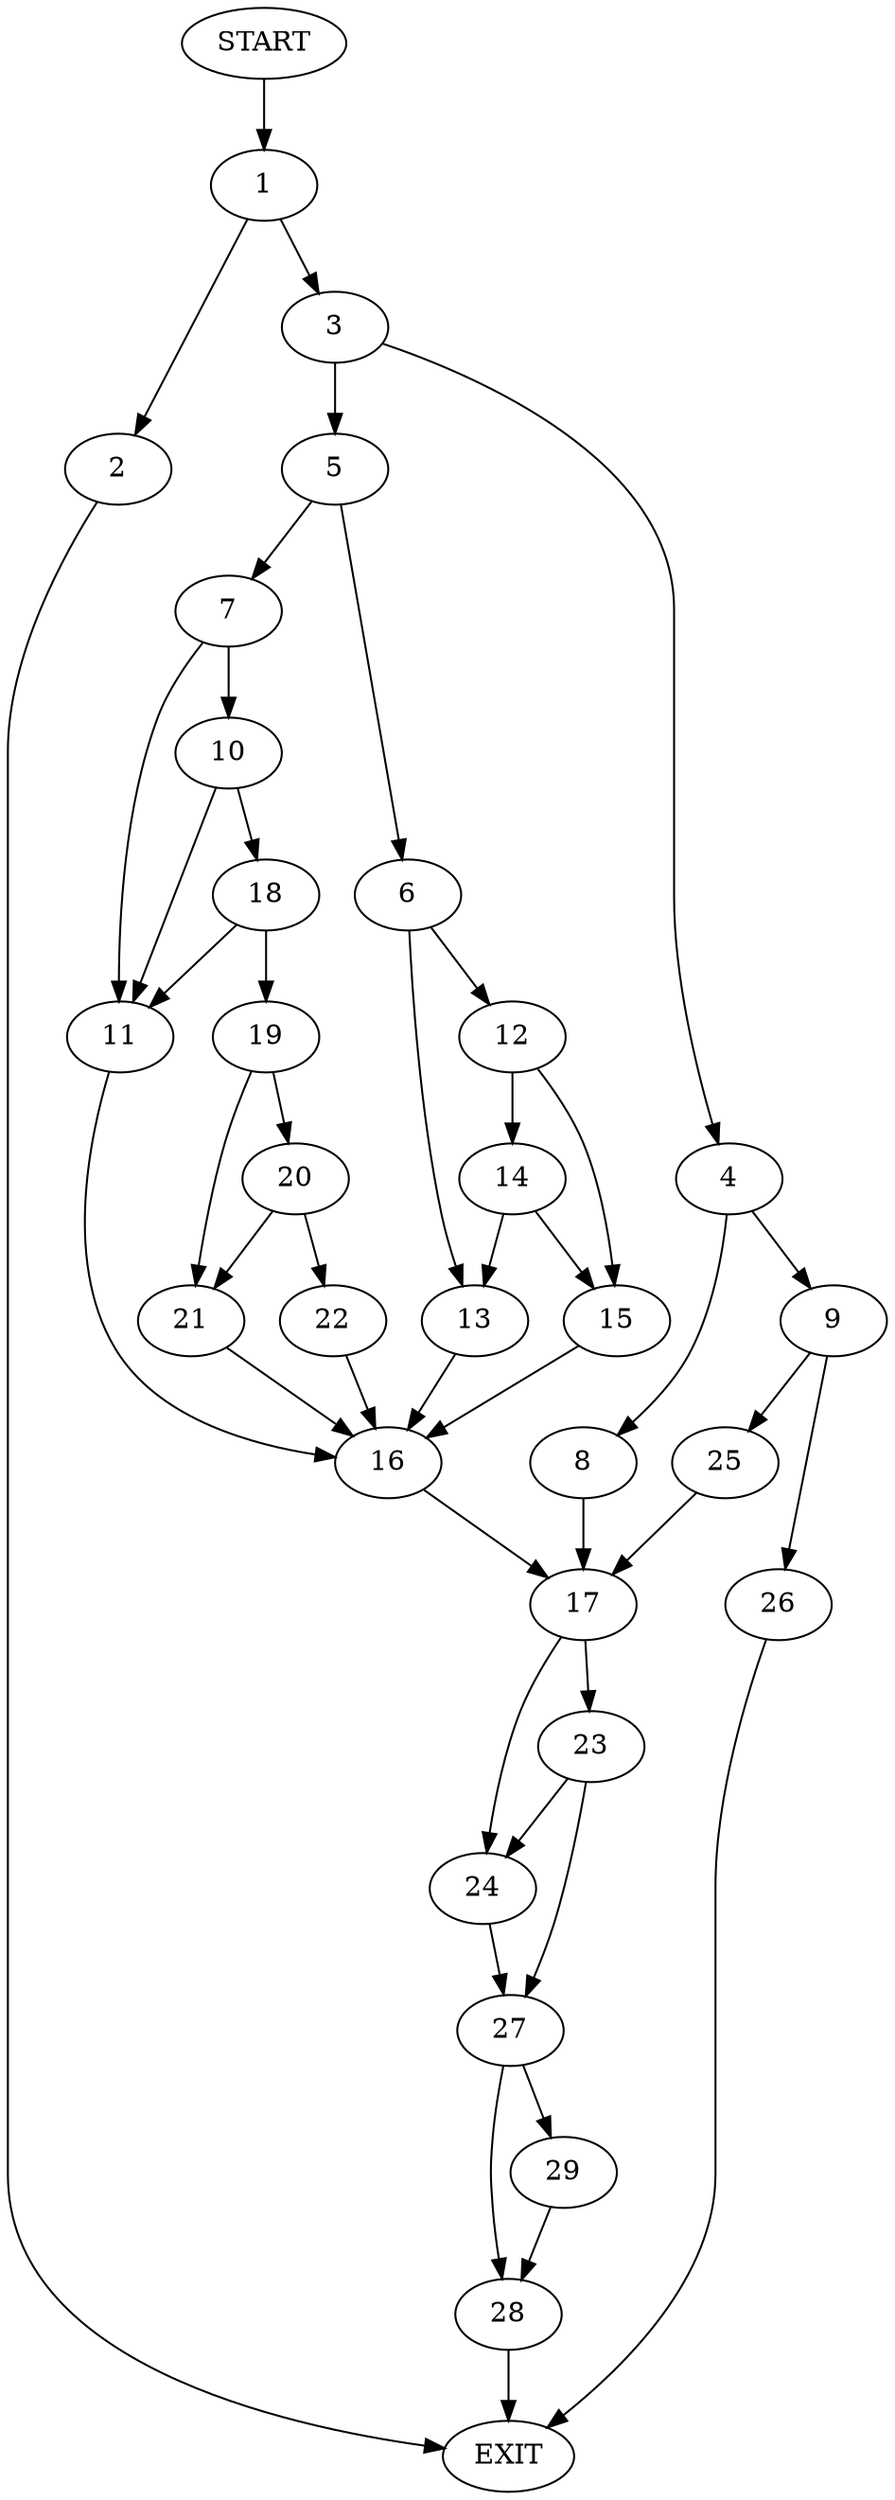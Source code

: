 digraph {
0 [label="START"]
30 [label="EXIT"]
0 -> 1
1 -> 2
1 -> 3
2 -> 30
3 -> 4
3 -> 5
5 -> 6
5 -> 7
4 -> 8
4 -> 9
7 -> 10
7 -> 11
6 -> 12
6 -> 13
12 -> 14
12 -> 15
13 -> 16
15 -> 16
14 -> 13
14 -> 15
16 -> 17
10 -> 18
10 -> 11
11 -> 16
18 -> 19
18 -> 11
19 -> 20
19 -> 21
20 -> 22
20 -> 21
21 -> 16
22 -> 16
17 -> 23
17 -> 24
9 -> 25
9 -> 26
8 -> 17
26 -> 30
25 -> 17
23 -> 27
23 -> 24
24 -> 27
27 -> 28
27 -> 29
29 -> 28
28 -> 30
}
